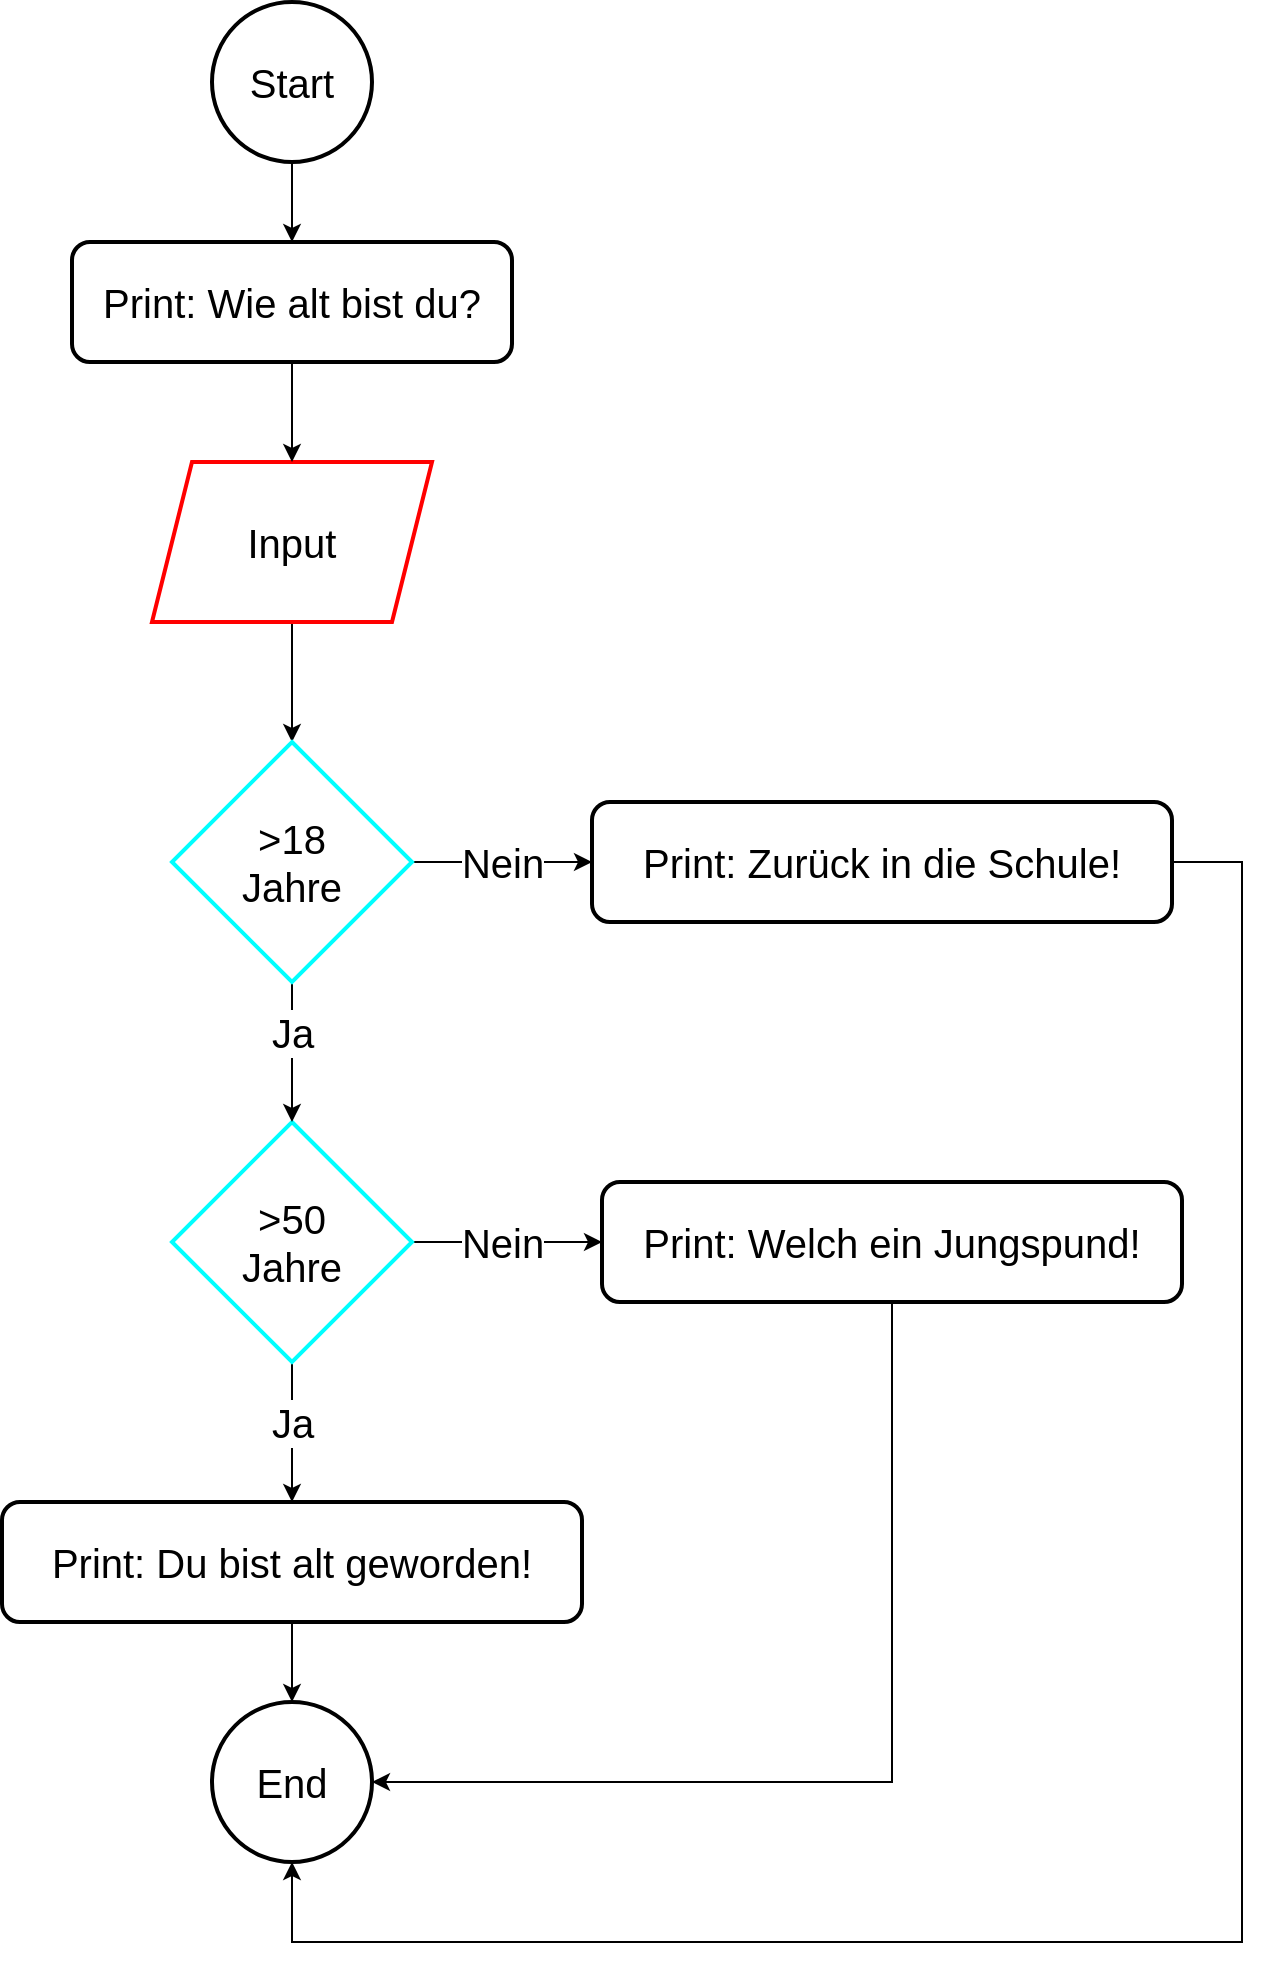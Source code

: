 <mxfile>
    <diagram name="Seite-1" id="03ebtpzJNGVlLvybzSh9">
        <mxGraphModel dx="942" dy="393" grid="1" gridSize="10" guides="1" tooltips="1" connect="1" arrows="1" fold="1" page="1" pageScale="1" pageWidth="827" pageHeight="1169" background="none" math="0" shadow="0">
            <root>
                <mxCell id="0"/>
                <mxCell id="1" parent="0"/>
                <mxCell id="Ix9gMEkU2Ys87y4sM-tK-9" style="edgeStyle=orthogonalEdgeStyle;rounded=0;orthogonalLoop=1;jettySize=auto;html=1;exitX=0.5;exitY=1;exitDx=0;exitDy=0;" parent="1" source="Ix9gMEkU2Ys87y4sM-tK-5" target="Ix9gMEkU2Ys87y4sM-tK-8" edge="1">
                    <mxGeometry relative="1" as="geometry"/>
                </mxCell>
                <mxCell id="Ix9gMEkU2Ys87y4sM-tK-5" value="&lt;div&gt;&lt;font style=&quot;font-size: 20px;&quot;&gt;Start&lt;/font&gt;&lt;/div&gt;" style="ellipse;whiteSpace=wrap;html=1;strokeWidth=2;" parent="1" vertex="1">
                    <mxGeometry x="280" y="70" width="80" height="80" as="geometry"/>
                </mxCell>
                <mxCell id="Ix9gMEkU2Ys87y4sM-tK-6" value="&lt;font style=&quot;font-size: 20px;&quot;&gt;End&lt;/font&gt;" style="ellipse;whiteSpace=wrap;html=1;strokeWidth=2;" parent="1" vertex="1">
                    <mxGeometry x="280" y="920" width="80" height="80" as="geometry"/>
                </mxCell>
                <mxCell id="3" value="" style="edgeStyle=none;html=1;" parent="1" source="Ix9gMEkU2Ys87y4sM-tK-7" target="Ix9gMEkU2Ys87y4sM-tK-31" edge="1">
                    <mxGeometry relative="1" as="geometry"/>
                </mxCell>
                <mxCell id="Ix9gMEkU2Ys87y4sM-tK-7" value="&lt;font style=&quot;font-size: 20px;&quot;&gt;Input&lt;/font&gt;" style="shape=parallelogram;perimeter=parallelogramPerimeter;whiteSpace=wrap;html=1;fixedSize=1;gradientColor=none;strokeColor=#FF0000;strokeWidth=2;" parent="1" vertex="1">
                    <mxGeometry x="250" y="300" width="140" height="80" as="geometry"/>
                </mxCell>
                <mxCell id="Ix9gMEkU2Ys87y4sM-tK-10" value="" style="edgeStyle=orthogonalEdgeStyle;rounded=0;orthogonalLoop=1;jettySize=auto;html=1;" parent="1" source="Ix9gMEkU2Ys87y4sM-tK-8" target="Ix9gMEkU2Ys87y4sM-tK-7" edge="1">
                    <mxGeometry relative="1" as="geometry"/>
                </mxCell>
                <mxCell id="Ix9gMEkU2Ys87y4sM-tK-8" value="&lt;font style=&quot;font-size: 20px;&quot;&gt;Print: Wie alt bist du?&lt;/font&gt;" style="rounded=1;whiteSpace=wrap;html=1;strokeWidth=2;" parent="1" vertex="1">
                    <mxGeometry x="210" y="190" width="220" height="60" as="geometry"/>
                </mxCell>
                <mxCell id="Ix9gMEkU2Ys87y4sM-tK-15" value="" style="edgeStyle=orthogonalEdgeStyle;rounded=0;orthogonalLoop=1;jettySize=auto;html=1;" parent="1" source="Ix9gMEkU2Ys87y4sM-tK-11" target="Ix9gMEkU2Ys87y4sM-tK-14" edge="1">
                    <mxGeometry relative="1" as="geometry"/>
                </mxCell>
                <mxCell id="Ix9gMEkU2Ys87y4sM-tK-21" value="&lt;font&gt;Ja&lt;/font&gt;" style="edgeLabel;html=1;align=center;verticalAlign=middle;resizable=0;points=[];fontSize=20;" parent="Ix9gMEkU2Ys87y4sM-tK-15" vertex="1" connectable="0">
                    <mxGeometry x="0.32" y="2" relative="1" as="geometry">
                        <mxPoint x="-2" y="-16" as="offset"/>
                    </mxGeometry>
                </mxCell>
                <mxCell id="Ix9gMEkU2Ys87y4sM-tK-18" value="" style="edgeStyle=orthogonalEdgeStyle;rounded=0;orthogonalLoop=1;jettySize=auto;html=1;" parent="1" source="Ix9gMEkU2Ys87y4sM-tK-11" target="Ix9gMEkU2Ys87y4sM-tK-17" edge="1">
                    <mxGeometry relative="1" as="geometry"/>
                </mxCell>
                <mxCell id="Ix9gMEkU2Ys87y4sM-tK-20" value="&lt;font&gt;Nein&lt;/font&gt;" style="edgeLabel;html=1;align=center;verticalAlign=middle;resizable=0;points=[];fontSize=20;" parent="Ix9gMEkU2Ys87y4sM-tK-18" vertex="1" connectable="0">
                    <mxGeometry y="2" relative="1" as="geometry">
                        <mxPoint x="-3" y="2" as="offset"/>
                    </mxGeometry>
                </mxCell>
                <mxCell id="Ix9gMEkU2Ys87y4sM-tK-11" value="&lt;font style=&quot;font-size: 20px;&quot;&gt;&amp;gt;50&lt;/font&gt;&lt;div&gt;&lt;font style=&quot;font-size: 20px;&quot;&gt;Jahre&lt;/font&gt;&lt;/div&gt;" style="rhombus;whiteSpace=wrap;html=1;strokeWidth=2;strokeColor=#00FFFF;" parent="1" vertex="1">
                    <mxGeometry x="260" y="630" width="120" height="120" as="geometry"/>
                </mxCell>
                <mxCell id="Ix9gMEkU2Ys87y4sM-tK-16" value="" style="edgeStyle=orthogonalEdgeStyle;rounded=0;orthogonalLoop=1;jettySize=auto;html=1;" parent="1" source="Ix9gMEkU2Ys87y4sM-tK-14" target="Ix9gMEkU2Ys87y4sM-tK-6" edge="1">
                    <mxGeometry relative="1" as="geometry"/>
                </mxCell>
                <mxCell id="Ix9gMEkU2Ys87y4sM-tK-14" value="&lt;font style=&quot;font-size: 20px;&quot;&gt;Print: Du bist alt geworden!&lt;/font&gt;" style="rounded=1;whiteSpace=wrap;html=1;strokeWidth=2;" parent="1" vertex="1">
                    <mxGeometry x="175" y="820" width="290" height="60" as="geometry"/>
                </mxCell>
                <mxCell id="Ix9gMEkU2Ys87y4sM-tK-19" style="edgeStyle=orthogonalEdgeStyle;rounded=0;orthogonalLoop=1;jettySize=auto;html=1;exitX=0.5;exitY=1;exitDx=0;exitDy=0;entryX=1;entryY=0.5;entryDx=0;entryDy=0;" parent="1" source="Ix9gMEkU2Ys87y4sM-tK-17" target="Ix9gMEkU2Ys87y4sM-tK-6" edge="1">
                    <mxGeometry relative="1" as="geometry"/>
                </mxCell>
                <mxCell id="Ix9gMEkU2Ys87y4sM-tK-17" value="&lt;span style=&quot;font-size: 20px;&quot;&gt;Print: Welch ein Jungspund!&lt;/span&gt;" style="rounded=1;whiteSpace=wrap;html=1;strokeWidth=2;" parent="1" vertex="1">
                    <mxGeometry x="475" y="660" width="290" height="60" as="geometry"/>
                </mxCell>
                <mxCell id="Ix9gMEkU2Ys87y4sM-tK-33" value="" style="edgeStyle=orthogonalEdgeStyle;rounded=0;orthogonalLoop=1;jettySize=auto;html=1;" parent="1" source="Ix9gMEkU2Ys87y4sM-tK-31" target="Ix9gMEkU2Ys87y4sM-tK-11" edge="1">
                    <mxGeometry relative="1" as="geometry"/>
                </mxCell>
                <mxCell id="Ix9gMEkU2Ys87y4sM-tK-36" value="" style="edgeStyle=orthogonalEdgeStyle;rounded=0;orthogonalLoop=1;jettySize=auto;html=1;" parent="1" source="Ix9gMEkU2Ys87y4sM-tK-31" target="Ix9gMEkU2Ys87y4sM-tK-35" edge="1">
                    <mxGeometry relative="1" as="geometry"/>
                </mxCell>
                <mxCell id="Ix9gMEkU2Ys87y4sM-tK-31" value="&lt;font style=&quot;font-size: 20px;&quot;&gt;&amp;gt;18&lt;/font&gt;&lt;div&gt;&lt;font style=&quot;font-size: 20px;&quot;&gt;Jahre&lt;/font&gt;&lt;/div&gt;" style="rhombus;whiteSpace=wrap;html=1;strokeWidth=2;strokeColor=#00FFFF;" parent="1" vertex="1">
                    <mxGeometry x="260" y="440" width="120" height="120" as="geometry"/>
                </mxCell>
                <mxCell id="Ix9gMEkU2Ys87y4sM-tK-34" value="&lt;font&gt;Ja&lt;/font&gt;" style="edgeLabel;html=1;align=center;verticalAlign=middle;resizable=0;points=[];fontSize=20;" parent="1" vertex="1" connectable="0">
                    <mxGeometry x="320" y="585" as="geometry"/>
                </mxCell>
                <mxCell id="Ix9gMEkU2Ys87y4sM-tK-38" style="edgeStyle=orthogonalEdgeStyle;rounded=0;orthogonalLoop=1;jettySize=auto;html=1;exitX=1;exitY=0.5;exitDx=0;exitDy=0;entryX=0.5;entryY=1;entryDx=0;entryDy=0;" parent="1" source="Ix9gMEkU2Ys87y4sM-tK-35" target="Ix9gMEkU2Ys87y4sM-tK-6" edge="1">
                    <mxGeometry relative="1" as="geometry">
                        <Array as="points">
                            <mxPoint x="795" y="500"/>
                            <mxPoint x="795" y="1040"/>
                            <mxPoint x="320" y="1040"/>
                        </Array>
                    </mxGeometry>
                </mxCell>
                <mxCell id="Ix9gMEkU2Ys87y4sM-tK-35" value="&lt;span style=&quot;font-size: 20px;&quot;&gt;Print: Zurück in die Schule!&lt;/span&gt;" style="rounded=1;whiteSpace=wrap;html=1;strokeWidth=2;" parent="1" vertex="1">
                    <mxGeometry x="470" y="470" width="290" height="60" as="geometry"/>
                </mxCell>
                <mxCell id="Ix9gMEkU2Ys87y4sM-tK-37" value="&lt;font&gt;Nein&lt;/font&gt;" style="edgeLabel;html=1;align=center;verticalAlign=middle;resizable=0;points=[];fontSize=20;" parent="1" vertex="1" connectable="0">
                    <mxGeometry x="425" y="500" as="geometry"/>
                </mxCell>
            </root>
        </mxGraphModel>
    </diagram>
</mxfile>